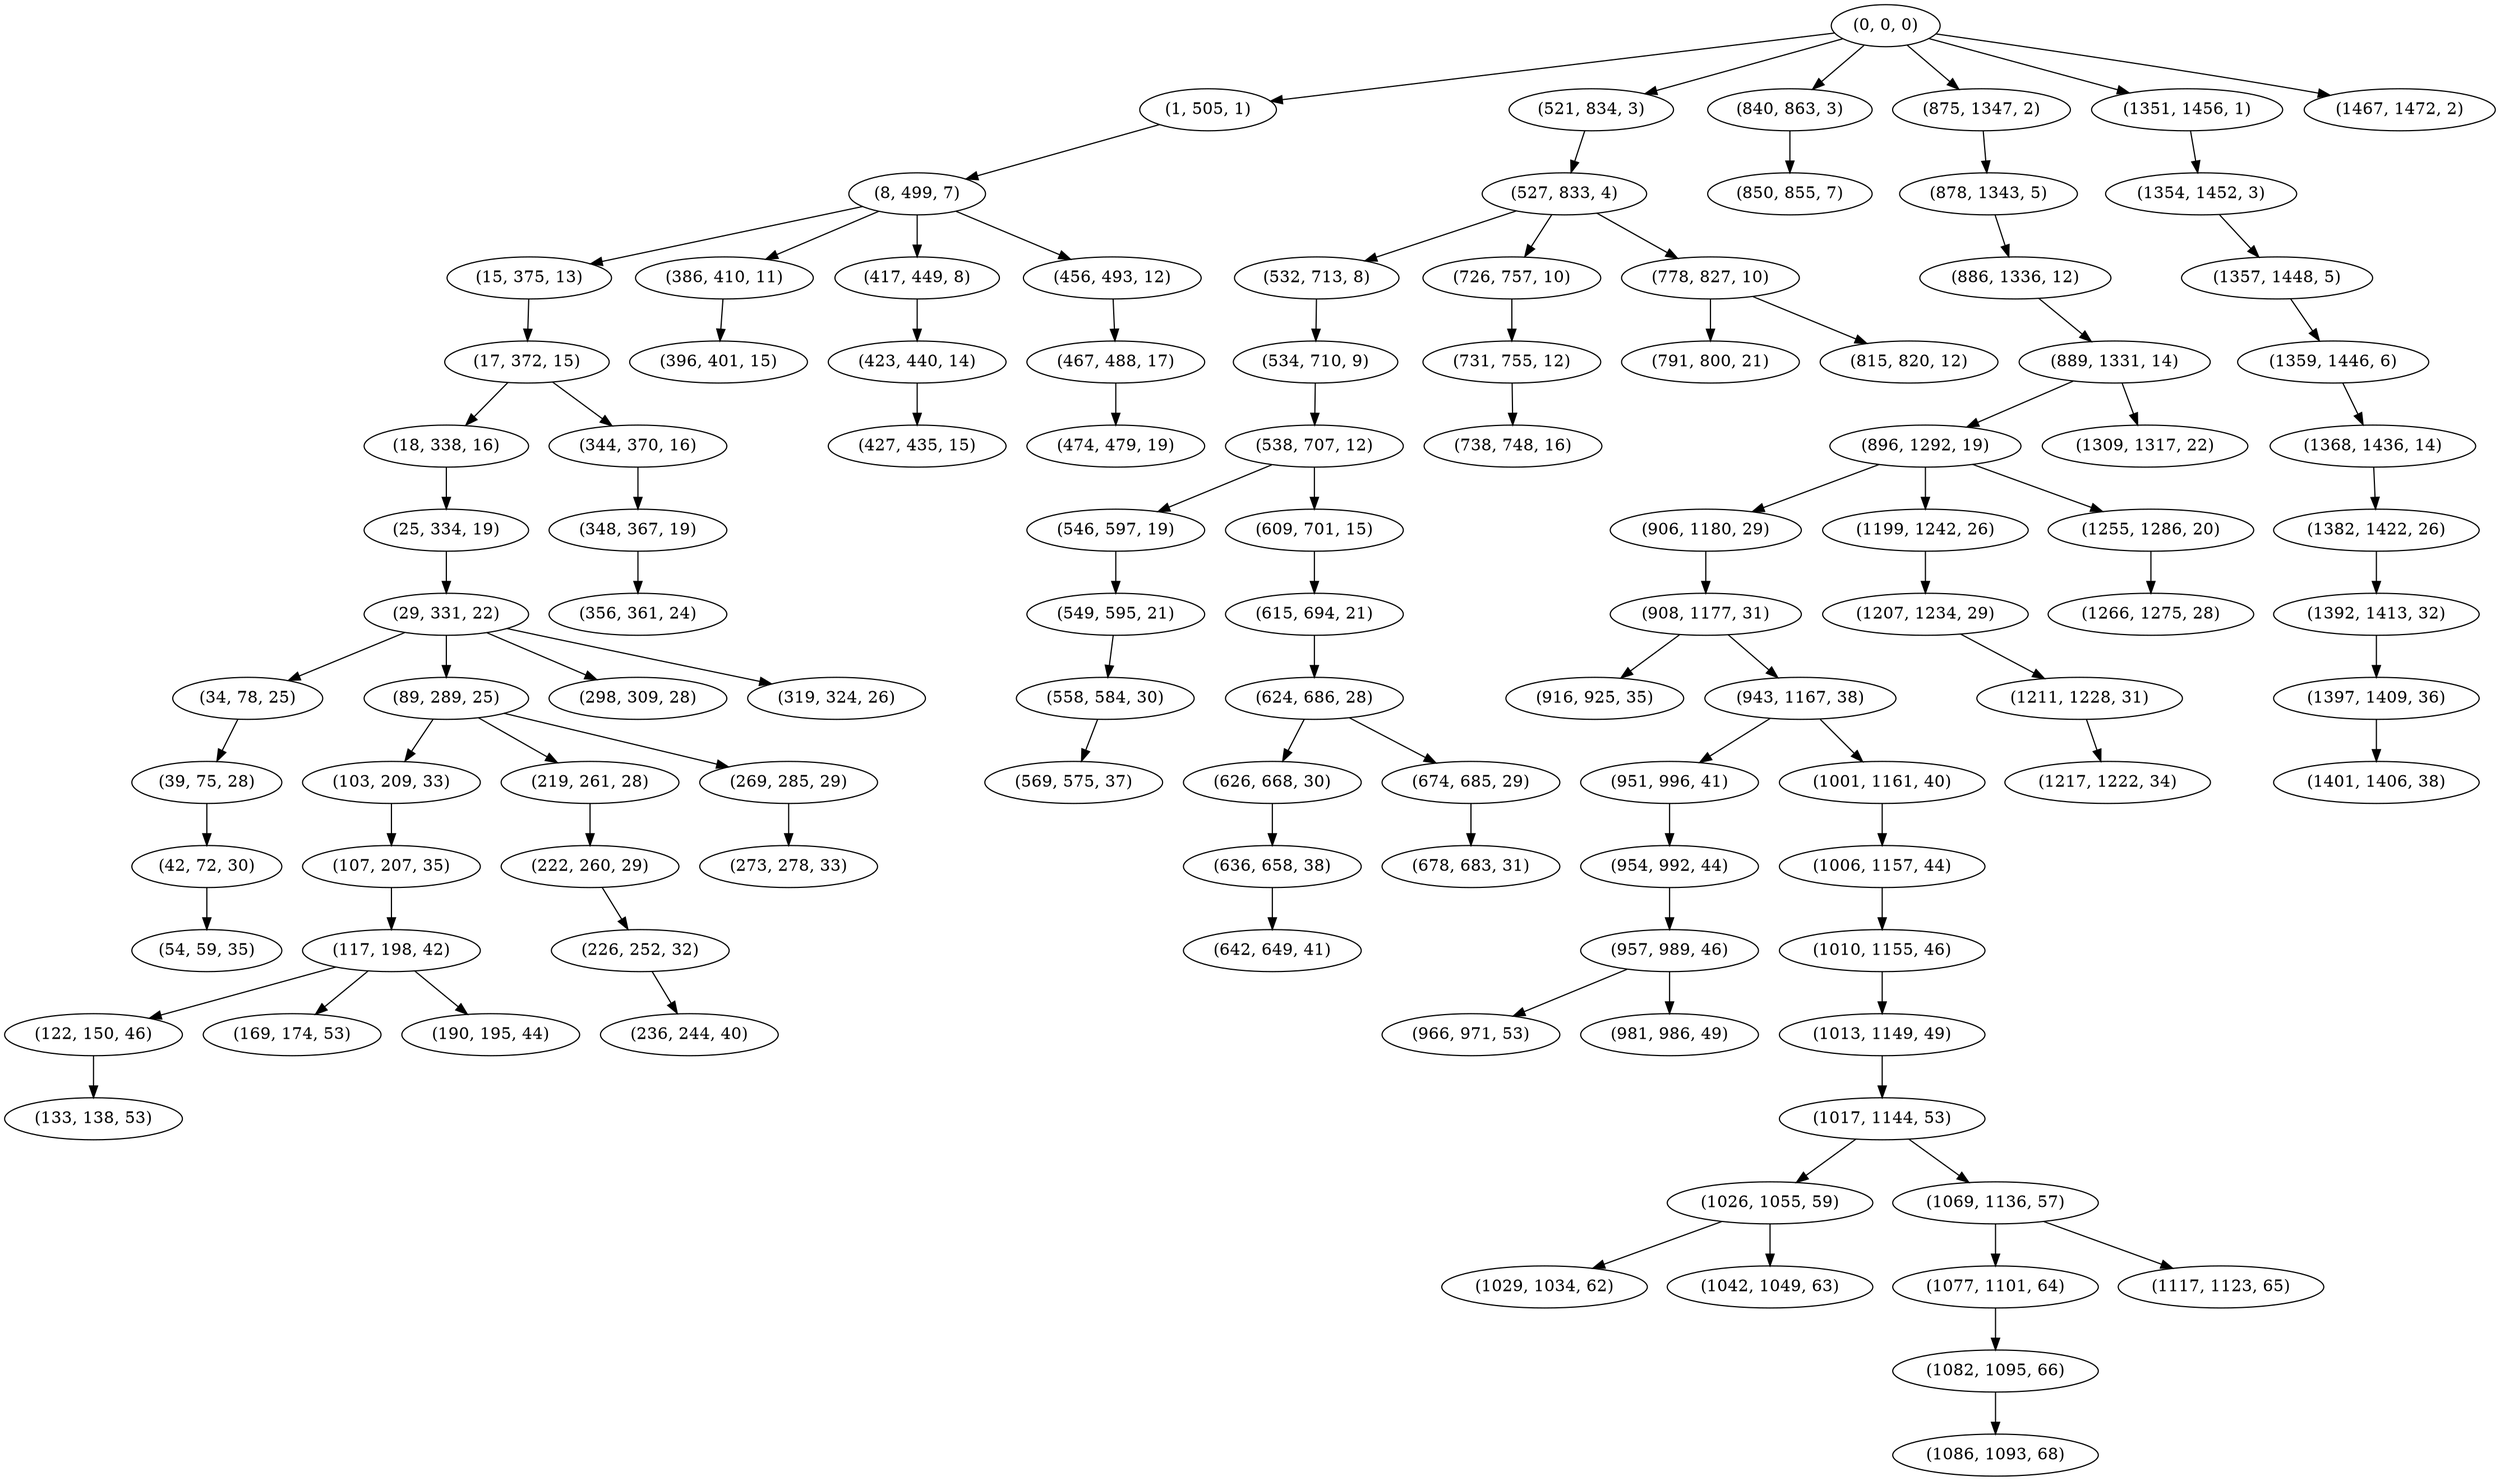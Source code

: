 digraph tree {
    "(0, 0, 0)";
    "(1, 505, 1)";
    "(8, 499, 7)";
    "(15, 375, 13)";
    "(17, 372, 15)";
    "(18, 338, 16)";
    "(25, 334, 19)";
    "(29, 331, 22)";
    "(34, 78, 25)";
    "(39, 75, 28)";
    "(42, 72, 30)";
    "(54, 59, 35)";
    "(89, 289, 25)";
    "(103, 209, 33)";
    "(107, 207, 35)";
    "(117, 198, 42)";
    "(122, 150, 46)";
    "(133, 138, 53)";
    "(169, 174, 53)";
    "(190, 195, 44)";
    "(219, 261, 28)";
    "(222, 260, 29)";
    "(226, 252, 32)";
    "(236, 244, 40)";
    "(269, 285, 29)";
    "(273, 278, 33)";
    "(298, 309, 28)";
    "(319, 324, 26)";
    "(344, 370, 16)";
    "(348, 367, 19)";
    "(356, 361, 24)";
    "(386, 410, 11)";
    "(396, 401, 15)";
    "(417, 449, 8)";
    "(423, 440, 14)";
    "(427, 435, 15)";
    "(456, 493, 12)";
    "(467, 488, 17)";
    "(474, 479, 19)";
    "(521, 834, 3)";
    "(527, 833, 4)";
    "(532, 713, 8)";
    "(534, 710, 9)";
    "(538, 707, 12)";
    "(546, 597, 19)";
    "(549, 595, 21)";
    "(558, 584, 30)";
    "(569, 575, 37)";
    "(609, 701, 15)";
    "(615, 694, 21)";
    "(624, 686, 28)";
    "(626, 668, 30)";
    "(636, 658, 38)";
    "(642, 649, 41)";
    "(674, 685, 29)";
    "(678, 683, 31)";
    "(726, 757, 10)";
    "(731, 755, 12)";
    "(738, 748, 16)";
    "(778, 827, 10)";
    "(791, 800, 21)";
    "(815, 820, 12)";
    "(840, 863, 3)";
    "(850, 855, 7)";
    "(875, 1347, 2)";
    "(878, 1343, 5)";
    "(886, 1336, 12)";
    "(889, 1331, 14)";
    "(896, 1292, 19)";
    "(906, 1180, 29)";
    "(908, 1177, 31)";
    "(916, 925, 35)";
    "(943, 1167, 38)";
    "(951, 996, 41)";
    "(954, 992, 44)";
    "(957, 989, 46)";
    "(966, 971, 53)";
    "(981, 986, 49)";
    "(1001, 1161, 40)";
    "(1006, 1157, 44)";
    "(1010, 1155, 46)";
    "(1013, 1149, 49)";
    "(1017, 1144, 53)";
    "(1026, 1055, 59)";
    "(1029, 1034, 62)";
    "(1042, 1049, 63)";
    "(1069, 1136, 57)";
    "(1077, 1101, 64)";
    "(1082, 1095, 66)";
    "(1086, 1093, 68)";
    "(1117, 1123, 65)";
    "(1199, 1242, 26)";
    "(1207, 1234, 29)";
    "(1211, 1228, 31)";
    "(1217, 1222, 34)";
    "(1255, 1286, 20)";
    "(1266, 1275, 28)";
    "(1309, 1317, 22)";
    "(1351, 1456, 1)";
    "(1354, 1452, 3)";
    "(1357, 1448, 5)";
    "(1359, 1446, 6)";
    "(1368, 1436, 14)";
    "(1382, 1422, 26)";
    "(1392, 1413, 32)";
    "(1397, 1409, 36)";
    "(1401, 1406, 38)";
    "(1467, 1472, 2)";
    "(0, 0, 0)" -> "(1, 505, 1)";
    "(0, 0, 0)" -> "(521, 834, 3)";
    "(0, 0, 0)" -> "(840, 863, 3)";
    "(0, 0, 0)" -> "(875, 1347, 2)";
    "(0, 0, 0)" -> "(1351, 1456, 1)";
    "(0, 0, 0)" -> "(1467, 1472, 2)";
    "(1, 505, 1)" -> "(8, 499, 7)";
    "(8, 499, 7)" -> "(15, 375, 13)";
    "(8, 499, 7)" -> "(386, 410, 11)";
    "(8, 499, 7)" -> "(417, 449, 8)";
    "(8, 499, 7)" -> "(456, 493, 12)";
    "(15, 375, 13)" -> "(17, 372, 15)";
    "(17, 372, 15)" -> "(18, 338, 16)";
    "(17, 372, 15)" -> "(344, 370, 16)";
    "(18, 338, 16)" -> "(25, 334, 19)";
    "(25, 334, 19)" -> "(29, 331, 22)";
    "(29, 331, 22)" -> "(34, 78, 25)";
    "(29, 331, 22)" -> "(89, 289, 25)";
    "(29, 331, 22)" -> "(298, 309, 28)";
    "(29, 331, 22)" -> "(319, 324, 26)";
    "(34, 78, 25)" -> "(39, 75, 28)";
    "(39, 75, 28)" -> "(42, 72, 30)";
    "(42, 72, 30)" -> "(54, 59, 35)";
    "(89, 289, 25)" -> "(103, 209, 33)";
    "(89, 289, 25)" -> "(219, 261, 28)";
    "(89, 289, 25)" -> "(269, 285, 29)";
    "(103, 209, 33)" -> "(107, 207, 35)";
    "(107, 207, 35)" -> "(117, 198, 42)";
    "(117, 198, 42)" -> "(122, 150, 46)";
    "(117, 198, 42)" -> "(169, 174, 53)";
    "(117, 198, 42)" -> "(190, 195, 44)";
    "(122, 150, 46)" -> "(133, 138, 53)";
    "(219, 261, 28)" -> "(222, 260, 29)";
    "(222, 260, 29)" -> "(226, 252, 32)";
    "(226, 252, 32)" -> "(236, 244, 40)";
    "(269, 285, 29)" -> "(273, 278, 33)";
    "(344, 370, 16)" -> "(348, 367, 19)";
    "(348, 367, 19)" -> "(356, 361, 24)";
    "(386, 410, 11)" -> "(396, 401, 15)";
    "(417, 449, 8)" -> "(423, 440, 14)";
    "(423, 440, 14)" -> "(427, 435, 15)";
    "(456, 493, 12)" -> "(467, 488, 17)";
    "(467, 488, 17)" -> "(474, 479, 19)";
    "(521, 834, 3)" -> "(527, 833, 4)";
    "(527, 833, 4)" -> "(532, 713, 8)";
    "(527, 833, 4)" -> "(726, 757, 10)";
    "(527, 833, 4)" -> "(778, 827, 10)";
    "(532, 713, 8)" -> "(534, 710, 9)";
    "(534, 710, 9)" -> "(538, 707, 12)";
    "(538, 707, 12)" -> "(546, 597, 19)";
    "(538, 707, 12)" -> "(609, 701, 15)";
    "(546, 597, 19)" -> "(549, 595, 21)";
    "(549, 595, 21)" -> "(558, 584, 30)";
    "(558, 584, 30)" -> "(569, 575, 37)";
    "(609, 701, 15)" -> "(615, 694, 21)";
    "(615, 694, 21)" -> "(624, 686, 28)";
    "(624, 686, 28)" -> "(626, 668, 30)";
    "(624, 686, 28)" -> "(674, 685, 29)";
    "(626, 668, 30)" -> "(636, 658, 38)";
    "(636, 658, 38)" -> "(642, 649, 41)";
    "(674, 685, 29)" -> "(678, 683, 31)";
    "(726, 757, 10)" -> "(731, 755, 12)";
    "(731, 755, 12)" -> "(738, 748, 16)";
    "(778, 827, 10)" -> "(791, 800, 21)";
    "(778, 827, 10)" -> "(815, 820, 12)";
    "(840, 863, 3)" -> "(850, 855, 7)";
    "(875, 1347, 2)" -> "(878, 1343, 5)";
    "(878, 1343, 5)" -> "(886, 1336, 12)";
    "(886, 1336, 12)" -> "(889, 1331, 14)";
    "(889, 1331, 14)" -> "(896, 1292, 19)";
    "(889, 1331, 14)" -> "(1309, 1317, 22)";
    "(896, 1292, 19)" -> "(906, 1180, 29)";
    "(896, 1292, 19)" -> "(1199, 1242, 26)";
    "(896, 1292, 19)" -> "(1255, 1286, 20)";
    "(906, 1180, 29)" -> "(908, 1177, 31)";
    "(908, 1177, 31)" -> "(916, 925, 35)";
    "(908, 1177, 31)" -> "(943, 1167, 38)";
    "(943, 1167, 38)" -> "(951, 996, 41)";
    "(943, 1167, 38)" -> "(1001, 1161, 40)";
    "(951, 996, 41)" -> "(954, 992, 44)";
    "(954, 992, 44)" -> "(957, 989, 46)";
    "(957, 989, 46)" -> "(966, 971, 53)";
    "(957, 989, 46)" -> "(981, 986, 49)";
    "(1001, 1161, 40)" -> "(1006, 1157, 44)";
    "(1006, 1157, 44)" -> "(1010, 1155, 46)";
    "(1010, 1155, 46)" -> "(1013, 1149, 49)";
    "(1013, 1149, 49)" -> "(1017, 1144, 53)";
    "(1017, 1144, 53)" -> "(1026, 1055, 59)";
    "(1017, 1144, 53)" -> "(1069, 1136, 57)";
    "(1026, 1055, 59)" -> "(1029, 1034, 62)";
    "(1026, 1055, 59)" -> "(1042, 1049, 63)";
    "(1069, 1136, 57)" -> "(1077, 1101, 64)";
    "(1069, 1136, 57)" -> "(1117, 1123, 65)";
    "(1077, 1101, 64)" -> "(1082, 1095, 66)";
    "(1082, 1095, 66)" -> "(1086, 1093, 68)";
    "(1199, 1242, 26)" -> "(1207, 1234, 29)";
    "(1207, 1234, 29)" -> "(1211, 1228, 31)";
    "(1211, 1228, 31)" -> "(1217, 1222, 34)";
    "(1255, 1286, 20)" -> "(1266, 1275, 28)";
    "(1351, 1456, 1)" -> "(1354, 1452, 3)";
    "(1354, 1452, 3)" -> "(1357, 1448, 5)";
    "(1357, 1448, 5)" -> "(1359, 1446, 6)";
    "(1359, 1446, 6)" -> "(1368, 1436, 14)";
    "(1368, 1436, 14)" -> "(1382, 1422, 26)";
    "(1382, 1422, 26)" -> "(1392, 1413, 32)";
    "(1392, 1413, 32)" -> "(1397, 1409, 36)";
    "(1397, 1409, 36)" -> "(1401, 1406, 38)";
}
